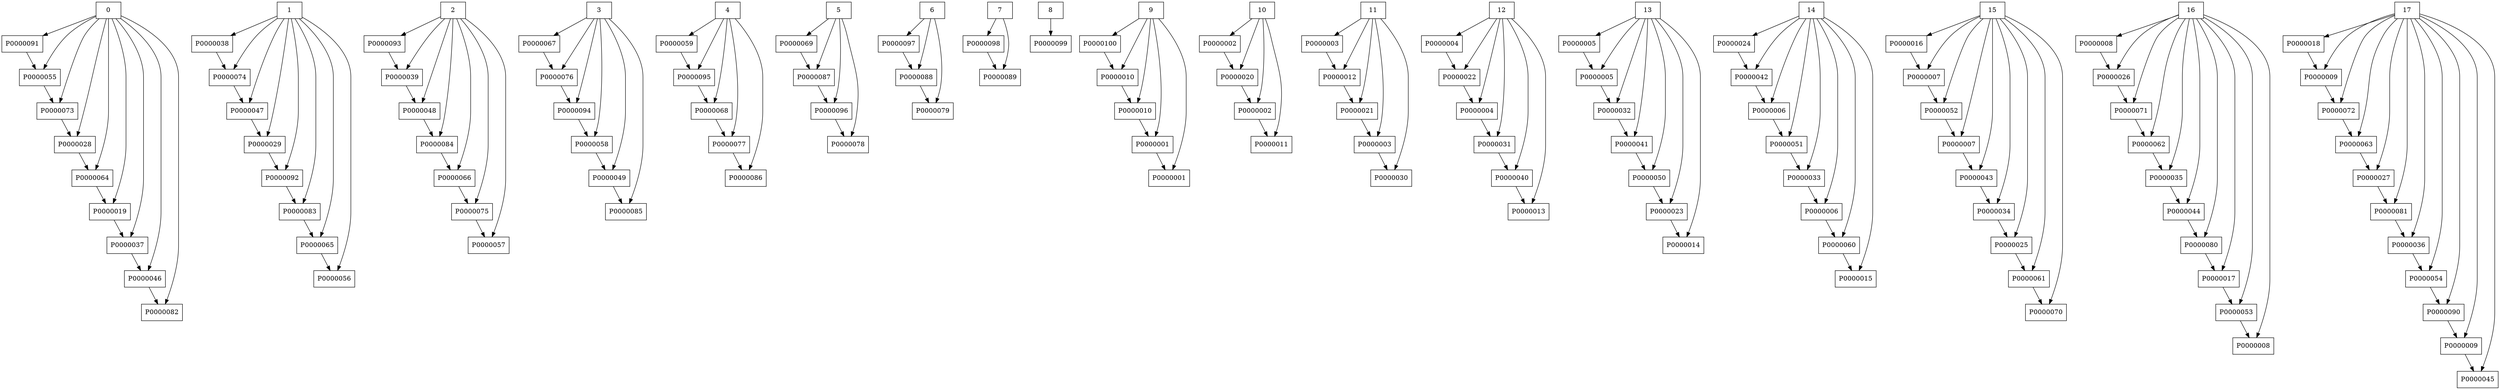 digraph TablaHash {
node [shape=record];
bucket0 [label="0"];
nodo0x558523f69ad0 [label="P0000091"];
bucket0 -> nodo0x558523f69ad0;
nodo0x558523f69ad0 -> nodo0x558523f652d0;
nodo0x558523f652d0 [label="P0000055"];
bucket0 -> nodo0x558523f652d0;
nodo0x558523f652d0 -> nodo0x558523f643d0;
nodo0x558523f643d0 [label="P0000073"];
bucket0 -> nodo0x558523f643d0;
nodo0x558523f643d0 -> nodo0x558523f60a30;
nodo0x558523f60a30 [label="P0000028"];
bucket0 -> nodo0x558523f60a30;
nodo0x558523f60a30 -> nodo0x558523f60130;
nodo0x558523f60130 [label="P0000064"];
bucket0 -> nodo0x558523f60130;
nodo0x558523f60130 -> nodo0x558523f63350;
nodo0x558523f63350 [label="P0000019"];
bucket0 -> nodo0x558523f63350;
nodo0x558523f63350 -> nodo0x558523f63950;
nodo0x558523f63950 [label="P0000037"];
bucket0 -> nodo0x558523f63950;
nodo0x558523f63950 -> nodo0x558523f64250;
nodo0x558523f64250 [label="P0000046"];
bucket0 -> nodo0x558523f64250;
nodo0x558523f64250 -> nodo0x558523f66950;
nodo0x558523f66950 [label="P0000082"];
bucket0 -> nodo0x558523f66950;
bucket1 [label="1"];
nodo0x558523f66dd0 [label="P0000038"];
bucket1 -> nodo0x558523f66dd0;
nodo0x558523f66dd0 -> nodo0x558523f667d0;
nodo0x558523f667d0 [label="P0000074"];
bucket1 -> nodo0x558523f667d0;
nodo0x558523f667d0 -> nodo0x558523f664d0;
nodo0x558523f664d0 [label="P0000047"];
bucket1 -> nodo0x558523f664d0;
nodo0x558523f664d0 -> nodo0x558523f649d0;
nodo0x558523f649d0 [label="P0000029"];
bucket1 -> nodo0x558523f649d0;
nodo0x558523f649d0 -> nodo0x558523f63ad0;
nodo0x558523f63ad0 [label="P0000092"];
bucket1 -> nodo0x558523f63ad0;
nodo0x558523f63ad0 -> nodo0x558523f60dd0;
nodo0x558523f60dd0 [label="P0000083"];
bucket1 -> nodo0x558523f60dd0;
nodo0x558523f60dd0 -> nodo0x558523f61850;
nodo0x558523f61850 [label="P0000065"];
bucket1 -> nodo0x558523f61850;
nodo0x558523f61850 -> nodo0x558523f64e50;
nodo0x558523f64e50 [label="P0000056"];
bucket1 -> nodo0x558523f64e50;
bucket2 [label="2"];
nodo0x558523f682d0 [label="P0000093"];
bucket2 -> nodo0x558523f682d0;
nodo0x558523f682d0 -> nodo0x558523f631d0;
nodo0x558523f631d0 [label="P0000039"];
bucket2 -> nodo0x558523f631d0;
nodo0x558523f631d0 -> nodo0x558523f61cd0;
nodo0x558523f61cd0 [label="P0000048"];
bucket2 -> nodo0x558523f61cd0;
nodo0x558523f61cd0 -> nodo0x558523f60430;
nodo0x558523f60430 [label="P0000084"];
bucket2 -> nodo0x558523f60430;
nodo0x558523f60430 -> nodo0x558523f61b50;
nodo0x558523f61b50 [label="P0000066"];
bucket2 -> nodo0x558523f61b50;
nodo0x558523f61b50 -> nodo0x558523f62450;
nodo0x558523f62450 [label="P0000075"];
bucket2 -> nodo0x558523f62450;
nodo0x558523f62450 -> nodo0x558523f68a50;
nodo0x558523f68a50 [label="P0000057"];
bucket2 -> nodo0x558523f68a50;
bucket3 [label="3"];
nodo0x558523f694d0 [label="P0000067"];
bucket3 -> nodo0x558523f694d0;
nodo0x558523f694d0 -> nodo0x558523f655d0;
nodo0x558523f655d0 [label="P0000076"];
bucket3 -> nodo0x558523f655d0;
nodo0x558523f655d0 -> nodo0x558523f605b0;
nodo0x558523f605b0 [label="P0000094"];
bucket3 -> nodo0x558523f605b0;
nodo0x558523f605b0 -> nodo0x558523f60c50;
nodo0x558523f60c50 [label="P0000058"];
bucket3 -> nodo0x558523f60c50;
nodo0x558523f60c50 -> nodo0x558523f60f50;
nodo0x558523f60f50 [label="P0000049"];
bucket3 -> nodo0x558523f60f50;
nodo0x558523f60f50 -> nodo0x558523f62750;
nodo0x558523f62750 [label="P0000085"];
bucket3 -> nodo0x558523f62750;
bucket4 [label="4"];
nodo0x558523f64fd0 [label="P0000059"];
bucket4 -> nodo0x558523f64fd0;
nodo0x558523f64fd0 -> nodo0x558523f646d0;
nodo0x558523f646d0 [label="P0000095"];
bucket4 -> nodo0x558523f646d0;
nodo0x558523f646d0 -> nodo0x558523f634d0;
nodo0x558523f634d0 [label="P0000068"];
bucket4 -> nodo0x558523f634d0;
nodo0x558523f634d0 -> nodo0x558523f5f9b0;
nodo0x558523f5f9b0 [label="P0000077"];
bucket4 -> nodo0x558523f5f9b0;
nodo0x558523f5f9b0 -> nodo0x558523f68d50;
nodo0x558523f68d50 [label="P0000086"];
bucket4 -> nodo0x558523f68d50;
bucket5 [label="5"];
nodo0x558523f610d0 [label="P0000069"];
bucket5 -> nodo0x558523f610d0;
nodo0x558523f610d0 -> nodo0x558523f5ffb0;
nodo0x558523f5ffb0 [label="P0000087"];
bucket5 -> nodo0x558523f5ffb0;
nodo0x558523f5ffb0 -> nodo0x558523f5f6b0;
nodo0x558523f5f6b0 [label="P0000096"];
bucket5 -> nodo0x558523f5f6b0;
nodo0x558523f5f6b0 -> nodo0x558523f68750;
nodo0x558523f68750 [label="P0000078"];
bucket5 -> nodo0x558523f68750;
bucket6 [label="6"];
nodo0x558523f628d0 [label="P0000097"];
bucket6 -> nodo0x558523f628d0;
nodo0x558523f628d0 -> nodo0x558523f5fe30;
nodo0x558523f5fe30 [label="P0000088"];
bucket6 -> nodo0x558523f5fe30;
nodo0x558523f5fe30 -> nodo0x558523f62150;
nodo0x558523f62150 [label="P0000079"];
bucket6 -> nodo0x558523f62150;
bucket7 [label="7"];
nodo0x558523f65bd0 [label="P0000098"];
bucket7 -> nodo0x558523f65bd0;
nodo0x558523f65bd0 -> nodo0x558523f69950;
nodo0x558523f69950 [label="P0000089"];
bucket7 -> nodo0x558523f69950;
bucket8 [label="8"];
nodo0x558523f67cd0 [label="P0000099"];
bucket8 -> nodo0x558523f67cd0;
bucket9 [label="9"];
nodo0x558523f685d0 [label="P0000100"];
bucket9 -> nodo0x558523f685d0;
nodo0x558523f685d0 -> nodo0x558523f61e50;
nodo0x558523f61e50 [label="P0000010"];
bucket9 -> nodo0x558523f61e50;
nodo0x558523f61e50 -> nodo0x558523f62d50;
nodo0x558523f62d50 [label="P0000010"];
bucket9 -> nodo0x558523f62d50;
nodo0x558523f62d50 -> nodo0x558523f64850;
nodo0x558523f64850 [label="P0000001"];
bucket9 -> nodo0x558523f64850;
nodo0x558523f64850 -> nodo0x558523f66f50;
nodo0x558523f66f50 [label="P0000001"];
bucket9 -> nodo0x558523f66f50;
bucket10 [label="10"];
nodo0x558523f60730 [label="P0000002"];
bucket10 -> nodo0x558523f60730;
nodo0x558523f60730 -> nodo0x558523f5f830;
nodo0x558523f5f830 [label="P0000020"];
bucket10 -> nodo0x558523f5f830;
nodo0x558523f5f830 -> nodo0x558523f61550;
nodo0x558523f61550 [label="P0000002"];
bucket10 -> nodo0x558523f61550;
nodo0x558523f61550 -> nodo0x558523f65150;
nodo0x558523f65150 [label="P0000011"];
bucket10 -> nodo0x558523f65150;
bucket11 [label="11"];
nodo0x558523f670d0 [label="P0000003"];
bucket11 -> nodo0x558523f670d0;
nodo0x558523f670d0 -> nodo0x558523f64cd0;
nodo0x558523f64cd0 [label="P0000012"];
bucket11 -> nodo0x558523f64cd0;
nodo0x558523f64cd0 -> nodo0x558523f65a50;
nodo0x558523f65a50 [label="P0000021"];
bucket11 -> nodo0x558523f65a50;
nodo0x558523f65a50 -> nodo0x558523f66350;
nodo0x558523f66350 [label="P0000003"];
bucket11 -> nodo0x558523f66350;
nodo0x558523f66350 -> nodo0x558523f66650;
nodo0x558523f66650 [label="P0000030"];
bucket11 -> nodo0x558523f66650;
bucket12 [label="12"];
nodo0x558523f68ed0 [label="P0000004"];
bucket12 -> nodo0x558523f68ed0;
nodo0x558523f68ed0 -> nodo0x558523f676d0;
nodo0x558523f676d0 [label="P0000022"];
bucket12 -> nodo0x558523f676d0;
nodo0x558523f676d0 -> nodo0x558523f625d0;
nodo0x558523f625d0 [label="P0000004"];
bucket12 -> nodo0x558523f625d0;
nodo0x558523f625d0 -> nodo0x558523f62a50;
nodo0x558523f62a50 [label="P0000031"];
bucket12 -> nodo0x558523f62a50;
nodo0x558523f62a50 -> nodo0x558523f65450;
nodo0x558523f65450 [label="P0000040"];
bucket12 -> nodo0x558523f65450;
nodo0x558523f65450 -> nodo0x558523f67e50;
nodo0x558523f67e50 [label="P0000013"];
bucket12 -> nodo0x558523f67e50;
bucket13 [label="13"];
nodo0x558523f62ed0 [label="P0000005"];
bucket13 -> nodo0x558523f62ed0;
nodo0x558523f62ed0 -> nodo0x558523f608b0;
nodo0x558523f608b0 [label="P0000005"];
bucket13 -> nodo0x558523f608b0;
nodo0x558523f608b0 -> nodo0x558523f63c50;
nodo0x558523f63c50 [label="P0000032"];
bucket13 -> nodo0x558523f63c50;
nodo0x558523f63c50 -> nodo0x558523f64550;
nodo0x558523f64550 [label="P0000041"];
bucket13 -> nodo0x558523f64550;
nodo0x558523f64550 -> nodo0x558523f66c50;
nodo0x558523f66c50 [label="P0000050"];
bucket13 -> nodo0x558523f66c50;
nodo0x558523f66c50 -> nodo0x558523f67250;
nodo0x558523f67250 [label="P0000023"];
bucket13 -> nodo0x558523f67250;
nodo0x558523f67250 -> nodo0x558523f69350;
nodo0x558523f69350 [label="P0000014"];
bucket13 -> nodo0x558523f69350;
bucket14 [label="14"];
nodo0x558523f697d0 [label="P0000024"];
bucket14 -> nodo0x558523f697d0;
nodo0x558523f697d0 -> nodo0x558523f637d0;
nodo0x558523f637d0 [label="P0000042"];
bucket14 -> nodo0x558523f637d0;
nodo0x558523f637d0 -> nodo0x558523f62bd0;
nodo0x558523f62bd0 [label="P0000006"];
bucket14 -> nodo0x558523f62bd0;
nodo0x558523f62bd0 -> nodo0x558523f61fd0;
nodo0x558523f61fd0 [label="P0000051"];
bucket14 -> nodo0x558523f61fd0;
nodo0x558523f61fd0 -> nodo0x558523f602b0;
nodo0x558523f602b0 [label="P0000033"];
bucket14 -> nodo0x558523f602b0;
nodo0x558523f602b0 -> nodo0x558523f61250;
nodo0x558523f61250 [label="P0000006"];
bucket14 -> nodo0x558523f61250;
nodo0x558523f61250 -> nodo0x558523f63650;
nodo0x558523f63650 [label="P0000060"];
bucket14 -> nodo0x558523f63650;
nodo0x558523f63650 -> nodo0x558523f68450;
nodo0x558523f68450 [label="P0000015"];
bucket14 -> nodo0x558523f68450;
bucket15 [label="15"];
nodo0x558523f691d0 [label="P0000016"];
bucket15 -> nodo0x558523f691d0;
nodo0x558523f691d0 -> nodo0x558523f68bd0;
nodo0x558523f68bd0 [label="P0000007"];
bucket15 -> nodo0x558523f68bd0;
nodo0x558523f68bd0 -> nodo0x558523f67fd0;
nodo0x558523f67fd0 [label="P0000052"];
bucket15 -> nodo0x558523f67fd0;
nodo0x558523f67fd0 -> nodo0x558523f619d0;
nodo0x558523f619d0 [label="P0000007"];
bucket15 -> nodo0x558523f619d0;
nodo0x558523f619d0 -> nodo0x558523f5fb30;
nodo0x558523f5fb30 [label="P0000043"];
bucket15 -> nodo0x558523f5fb30;
nodo0x558523f5fb30 -> nodo0x558523f63f50;
nodo0x558523f63f50 [label="P0000034"];
bucket15 -> nodo0x558523f63f50;
nodo0x558523f63f50 -> nodo0x558523f65d50;
nodo0x558523f65d50 [label="P0000025"];
bucket15 -> nodo0x558523f65d50;
nodo0x558523f65d50 -> nodo0x558523f67850;
nodo0x558523f67850 [label="P0000061"];
bucket15 -> nodo0x558523f67850;
nodo0x558523f67850 -> nodo0x558523f68150;
nodo0x558523f68150 [label="P0000070"];
bucket15 -> nodo0x558523f68150;
bucket16 [label="16"];
nodo0x558523f688d0 [label="P0000008"];
bucket16 -> nodo0x558523f688d0;
nodo0x558523f688d0 -> nodo0x558523f679d0;
nodo0x558523f679d0 [label="P0000026"];
bucket16 -> nodo0x558523f679d0;
nodo0x558523f679d0 -> nodo0x558523f673d0;
nodo0x558523f673d0 [label="P0000071"];
bucket16 -> nodo0x558523f673d0;
nodo0x558523f673d0 -> nodo0x558523f66ad0;
nodo0x558523f66ad0 [label="P0000062"];
bucket16 -> nodo0x558523f66ad0;
nodo0x558523f66ad0 -> nodo0x558523f661d0;
nodo0x558523f661d0 [label="P0000035"];
bucket16 -> nodo0x558523f661d0;
nodo0x558523f661d0 -> nodo0x558523f616d0;
nodo0x558523f616d0 [label="P0000044"];
bucket16 -> nodo0x558523f616d0;
nodo0x558523f616d0 -> nodo0x558523f5fcb0;
nodo0x558523f5fcb0 [label="P0000080"];
bucket16 -> nodo0x558523f5fcb0;
nodo0x558523f5fcb0 -> nodo0x558523f65750;
nodo0x558523f65750 [label="P0000017"];
bucket16 -> nodo0x558523f65750;
nodo0x558523f65750 -> nodo0x558523f67550;
nodo0x558523f67550 [label="P0000053"];
bucket16 -> nodo0x558523f67550;
nodo0x558523f67550 -> nodo0x558523f69050;
nodo0x558523f69050 [label="P0000008"];
bucket16 -> nodo0x558523f69050;
bucket17 [label="17"];
nodo0x558523f65ed0 [label="P0000018"];
bucket17 -> nodo0x558523f65ed0;
nodo0x558523f65ed0 -> nodo0x558523f658d0;
nodo0x558523f658d0 [label="P0000009"];
bucket17 -> nodo0x558523f658d0;
nodo0x558523f658d0 -> nodo0x558523f640d0;
nodo0x558523f640d0 [label="P0000072"];
bucket17 -> nodo0x558523f640d0;
nodo0x558523f640d0 -> nodo0x558523f63dd0;
nodo0x558523f63dd0 [label="P0000063"];
bucket17 -> nodo0x558523f63dd0;
nodo0x558523f63dd0 -> nodo0x558523f622d0;
nodo0x558523f622d0 [label="P0000027"];
bucket17 -> nodo0x558523f622d0;
nodo0x558523f622d0 -> nodo0x558523f613d0;
nodo0x558523f613d0 [label="P0000081"];
bucket17 -> nodo0x558523f613d0;
nodo0x558523f613d0 -> nodo0x558523f63050;
nodo0x558523f63050 [label="P0000036"];
bucket17 -> nodo0x558523f63050;
nodo0x558523f63050 -> nodo0x558523f64b50;
nodo0x558523f64b50 [label="P0000054"];
bucket17 -> nodo0x558523f64b50;
nodo0x558523f64b50 -> nodo0x558523f66050;
nodo0x558523f66050 [label="P0000090"];
bucket17 -> nodo0x558523f66050;
nodo0x558523f66050 -> nodo0x558523f67b50;
nodo0x558523f67b50 [label="P0000009"];
bucket17 -> nodo0x558523f67b50;
nodo0x558523f67b50 -> nodo0x558523f69650;
nodo0x558523f69650 [label="P0000045"];
bucket17 -> nodo0x558523f69650;
}
